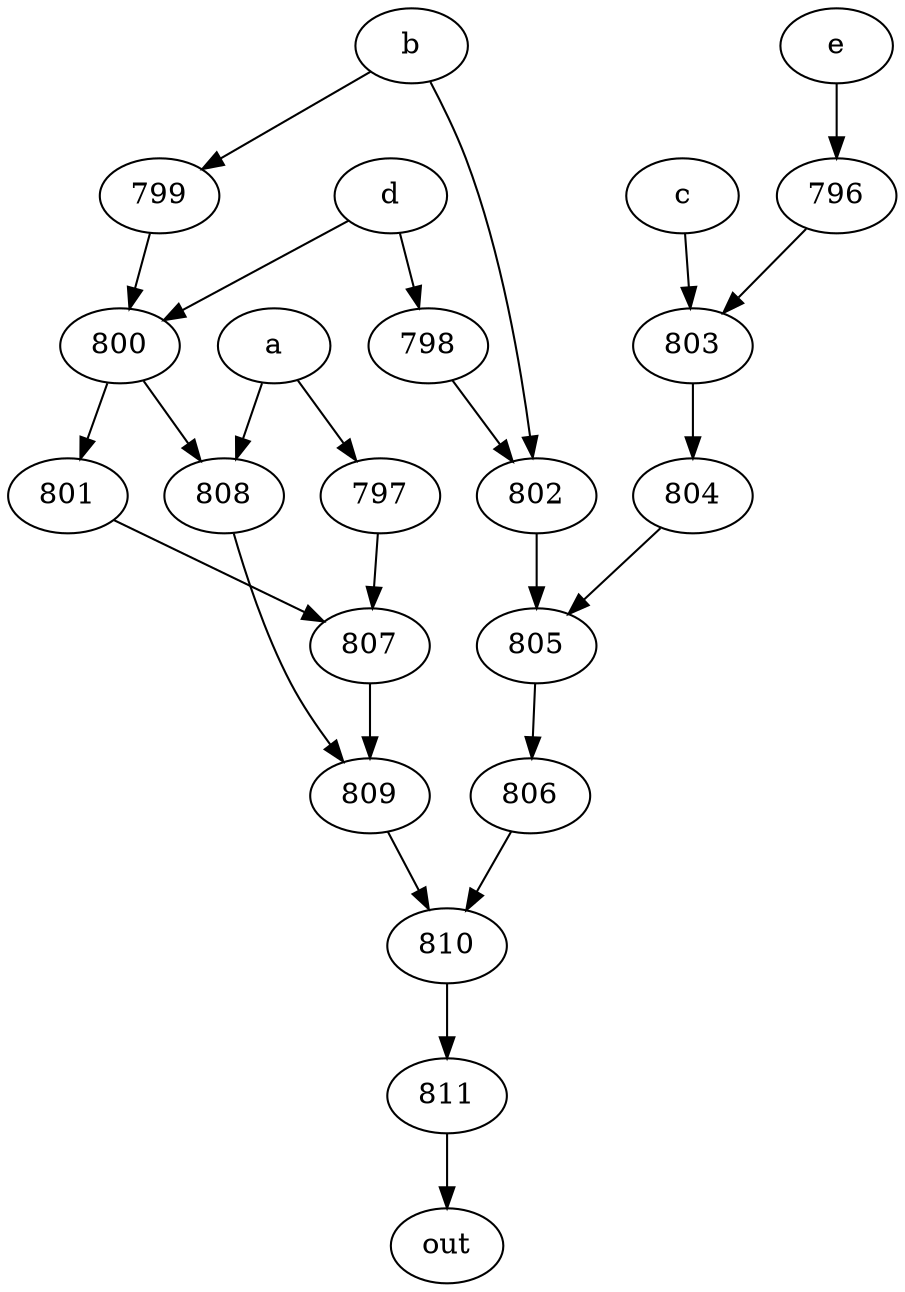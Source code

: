 strict digraph "" {
	811 -> out;
	a -> 797;
	a -> 808;
	797 -> 807;
	808 -> 809;
	807 -> 809;
	809 -> 810;
	b -> 799;
	b -> 802;
	799 -> 800;
	802 -> 805;
	800 -> 808;
	800 -> 801;
	805 -> 806;
	c -> 803;
	803 -> 804;
	804 -> 805;
	d -> 800;
	d -> 798;
	798 -> 802;
	801 -> 807;
	e -> 796;
	796 -> 803;
	806 -> 810;
	810 -> 811;
}
